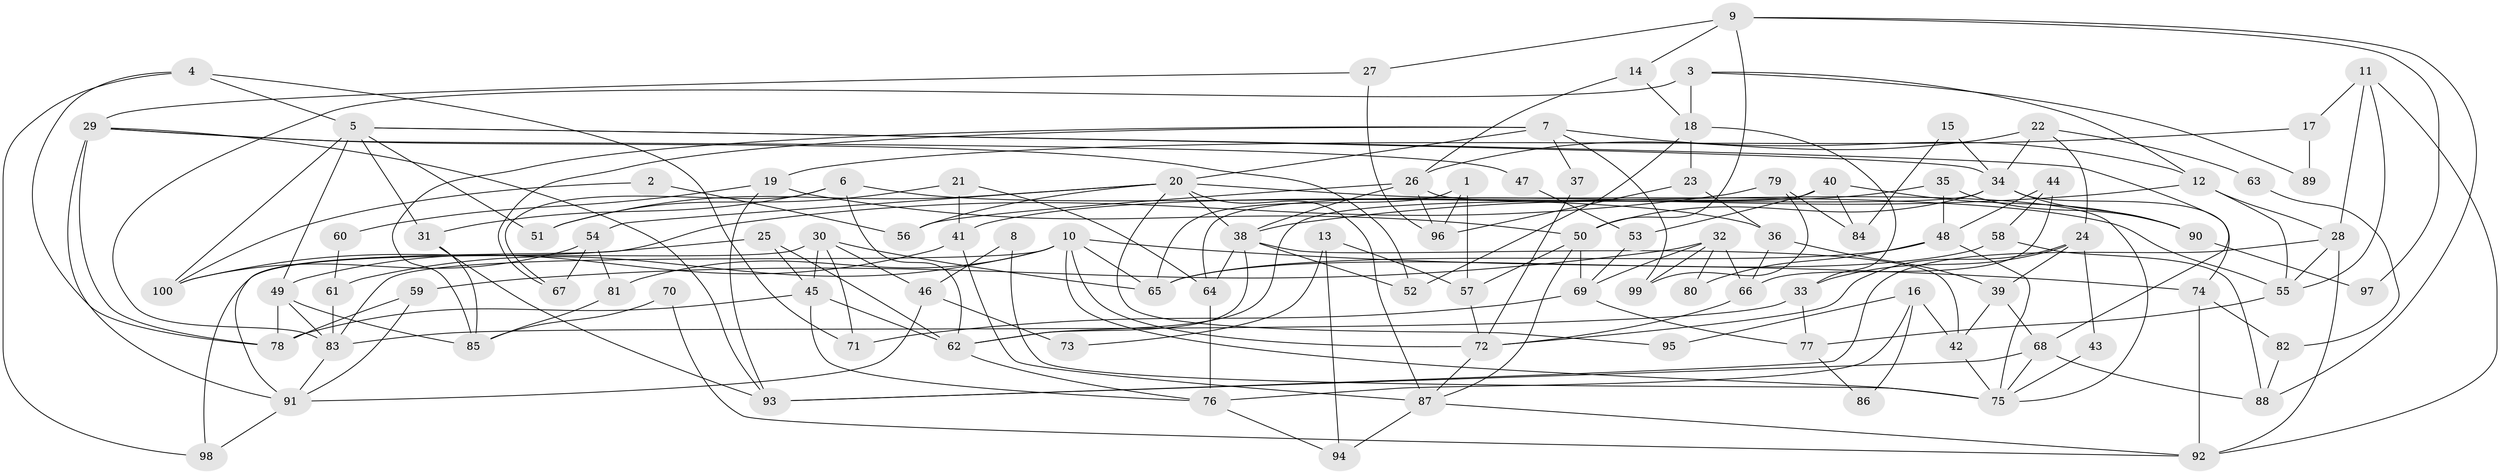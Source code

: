// Generated by graph-tools (version 1.1) at 2025/11/02/21/25 10:11:14]
// undirected, 100 vertices, 200 edges
graph export_dot {
graph [start="1"]
  node [color=gray90,style=filled];
  1;
  2;
  3;
  4;
  5;
  6;
  7;
  8;
  9;
  10;
  11;
  12;
  13;
  14;
  15;
  16;
  17;
  18;
  19;
  20;
  21;
  22;
  23;
  24;
  25;
  26;
  27;
  28;
  29;
  30;
  31;
  32;
  33;
  34;
  35;
  36;
  37;
  38;
  39;
  40;
  41;
  42;
  43;
  44;
  45;
  46;
  47;
  48;
  49;
  50;
  51;
  52;
  53;
  54;
  55;
  56;
  57;
  58;
  59;
  60;
  61;
  62;
  63;
  64;
  65;
  66;
  67;
  68;
  69;
  70;
  71;
  72;
  73;
  74;
  75;
  76;
  77;
  78;
  79;
  80;
  81;
  82;
  83;
  84;
  85;
  86;
  87;
  88;
  89;
  90;
  91;
  92;
  93;
  94;
  95;
  96;
  97;
  98;
  99;
  100;
  1 -- 57;
  1 -- 96;
  1 -- 65;
  2 -- 100;
  2 -- 56;
  3 -- 83;
  3 -- 12;
  3 -- 18;
  3 -- 89;
  4 -- 5;
  4 -- 78;
  4 -- 71;
  4 -- 98;
  5 -- 68;
  5 -- 51;
  5 -- 31;
  5 -- 34;
  5 -- 49;
  5 -- 100;
  6 -- 31;
  6 -- 67;
  6 -- 36;
  6 -- 62;
  7 -- 20;
  7 -- 85;
  7 -- 12;
  7 -- 37;
  7 -- 67;
  7 -- 99;
  8 -- 75;
  8 -- 46;
  9 -- 27;
  9 -- 50;
  9 -- 14;
  9 -- 88;
  9 -- 97;
  10 -- 72;
  10 -- 74;
  10 -- 61;
  10 -- 65;
  10 -- 75;
  10 -- 81;
  10 -- 83;
  11 -- 28;
  11 -- 55;
  11 -- 17;
  11 -- 92;
  12 -- 55;
  12 -- 28;
  12 -- 38;
  13 -- 94;
  13 -- 57;
  13 -- 73;
  14 -- 26;
  14 -- 18;
  15 -- 34;
  15 -- 84;
  16 -- 42;
  16 -- 76;
  16 -- 86;
  16 -- 95;
  17 -- 19;
  17 -- 89;
  18 -- 23;
  18 -- 33;
  18 -- 52;
  19 -- 93;
  19 -- 50;
  19 -- 60;
  20 -- 54;
  20 -- 87;
  20 -- 38;
  20 -- 51;
  20 -- 55;
  20 -- 56;
  20 -- 95;
  21 -- 41;
  21 -- 64;
  21 -- 51;
  22 -- 34;
  22 -- 26;
  22 -- 24;
  22 -- 63;
  23 -- 36;
  23 -- 96;
  24 -- 33;
  24 -- 39;
  24 -- 43;
  24 -- 72;
  25 -- 45;
  25 -- 62;
  25 -- 100;
  26 -- 38;
  26 -- 75;
  26 -- 56;
  26 -- 96;
  27 -- 29;
  27 -- 96;
  28 -- 55;
  28 -- 92;
  28 -- 93;
  29 -- 91;
  29 -- 52;
  29 -- 47;
  29 -- 78;
  29 -- 93;
  30 -- 45;
  30 -- 65;
  30 -- 46;
  30 -- 71;
  30 -- 98;
  31 -- 93;
  31 -- 85;
  32 -- 66;
  32 -- 69;
  32 -- 59;
  32 -- 80;
  32 -- 99;
  33 -- 83;
  33 -- 77;
  34 -- 62;
  34 -- 50;
  34 -- 74;
  34 -- 90;
  35 -- 41;
  35 -- 48;
  35 -- 90;
  36 -- 39;
  36 -- 66;
  37 -- 72;
  38 -- 42;
  38 -- 52;
  38 -- 62;
  38 -- 64;
  39 -- 68;
  39 -- 42;
  40 -- 64;
  40 -- 90;
  40 -- 53;
  40 -- 84;
  41 -- 49;
  41 -- 87;
  42 -- 75;
  43 -- 75;
  44 -- 48;
  44 -- 58;
  44 -- 66;
  45 -- 78;
  45 -- 62;
  45 -- 76;
  46 -- 91;
  46 -- 73;
  47 -- 53;
  48 -- 75;
  48 -- 65;
  48 -- 80;
  49 -- 83;
  49 -- 78;
  49 -- 85;
  50 -- 87;
  50 -- 57;
  50 -- 69;
  53 -- 69;
  54 -- 100;
  54 -- 81;
  54 -- 67;
  55 -- 77;
  57 -- 72;
  58 -- 65;
  58 -- 88;
  59 -- 78;
  59 -- 91;
  60 -- 61;
  61 -- 83;
  62 -- 76;
  63 -- 82;
  64 -- 76;
  66 -- 72;
  68 -- 93;
  68 -- 75;
  68 -- 88;
  69 -- 71;
  69 -- 77;
  70 -- 85;
  70 -- 92;
  72 -- 87;
  74 -- 92;
  74 -- 82;
  76 -- 94;
  77 -- 86;
  79 -- 91;
  79 -- 99;
  79 -- 84;
  81 -- 85;
  82 -- 88;
  83 -- 91;
  87 -- 92;
  87 -- 94;
  90 -- 97;
  91 -- 98;
}

